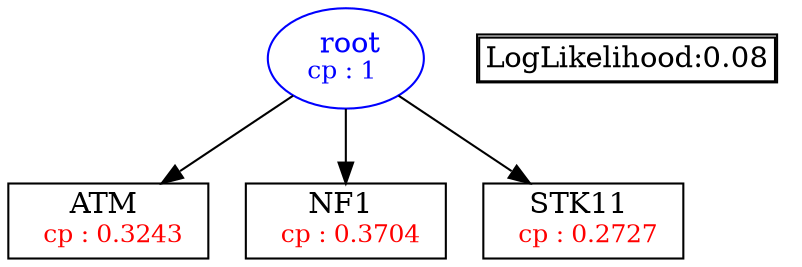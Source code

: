 digraph tree {
    "root" [label=<<font color='Blue'> root</font><br/><font color='Blue' POINT-SIZE='12'>cp : 1 </font>>, shape=oval, color=Blue];
    "S1" [label =<ATM <br/> <font color='Red' POINT-SIZE='12'> cp : 0.3243 </font>>, shape=box];
    "S2" [label =<NF1 <br/> <font color='Red' POINT-SIZE='12'> cp : 0.3704 </font>>, shape=box];
    "S3" [label =<STK11 <br/> <font color='Red' POINT-SIZE='12'> cp : 0.2727 </font>>, shape=box];
    "root" -> "S1";
    "root" -> "S2";
    "root" -> "S3";

    node[shape=plaintext]
    fontsize="10"
    struct1 [label=
    <<TABLE BORDER="1" CELLBORDER="1" CELLSPACING="0" >
    <TR><TD ALIGN="LEFT">LogLikelihood:0.08</TD></TR>
    </TABLE>>];

}
